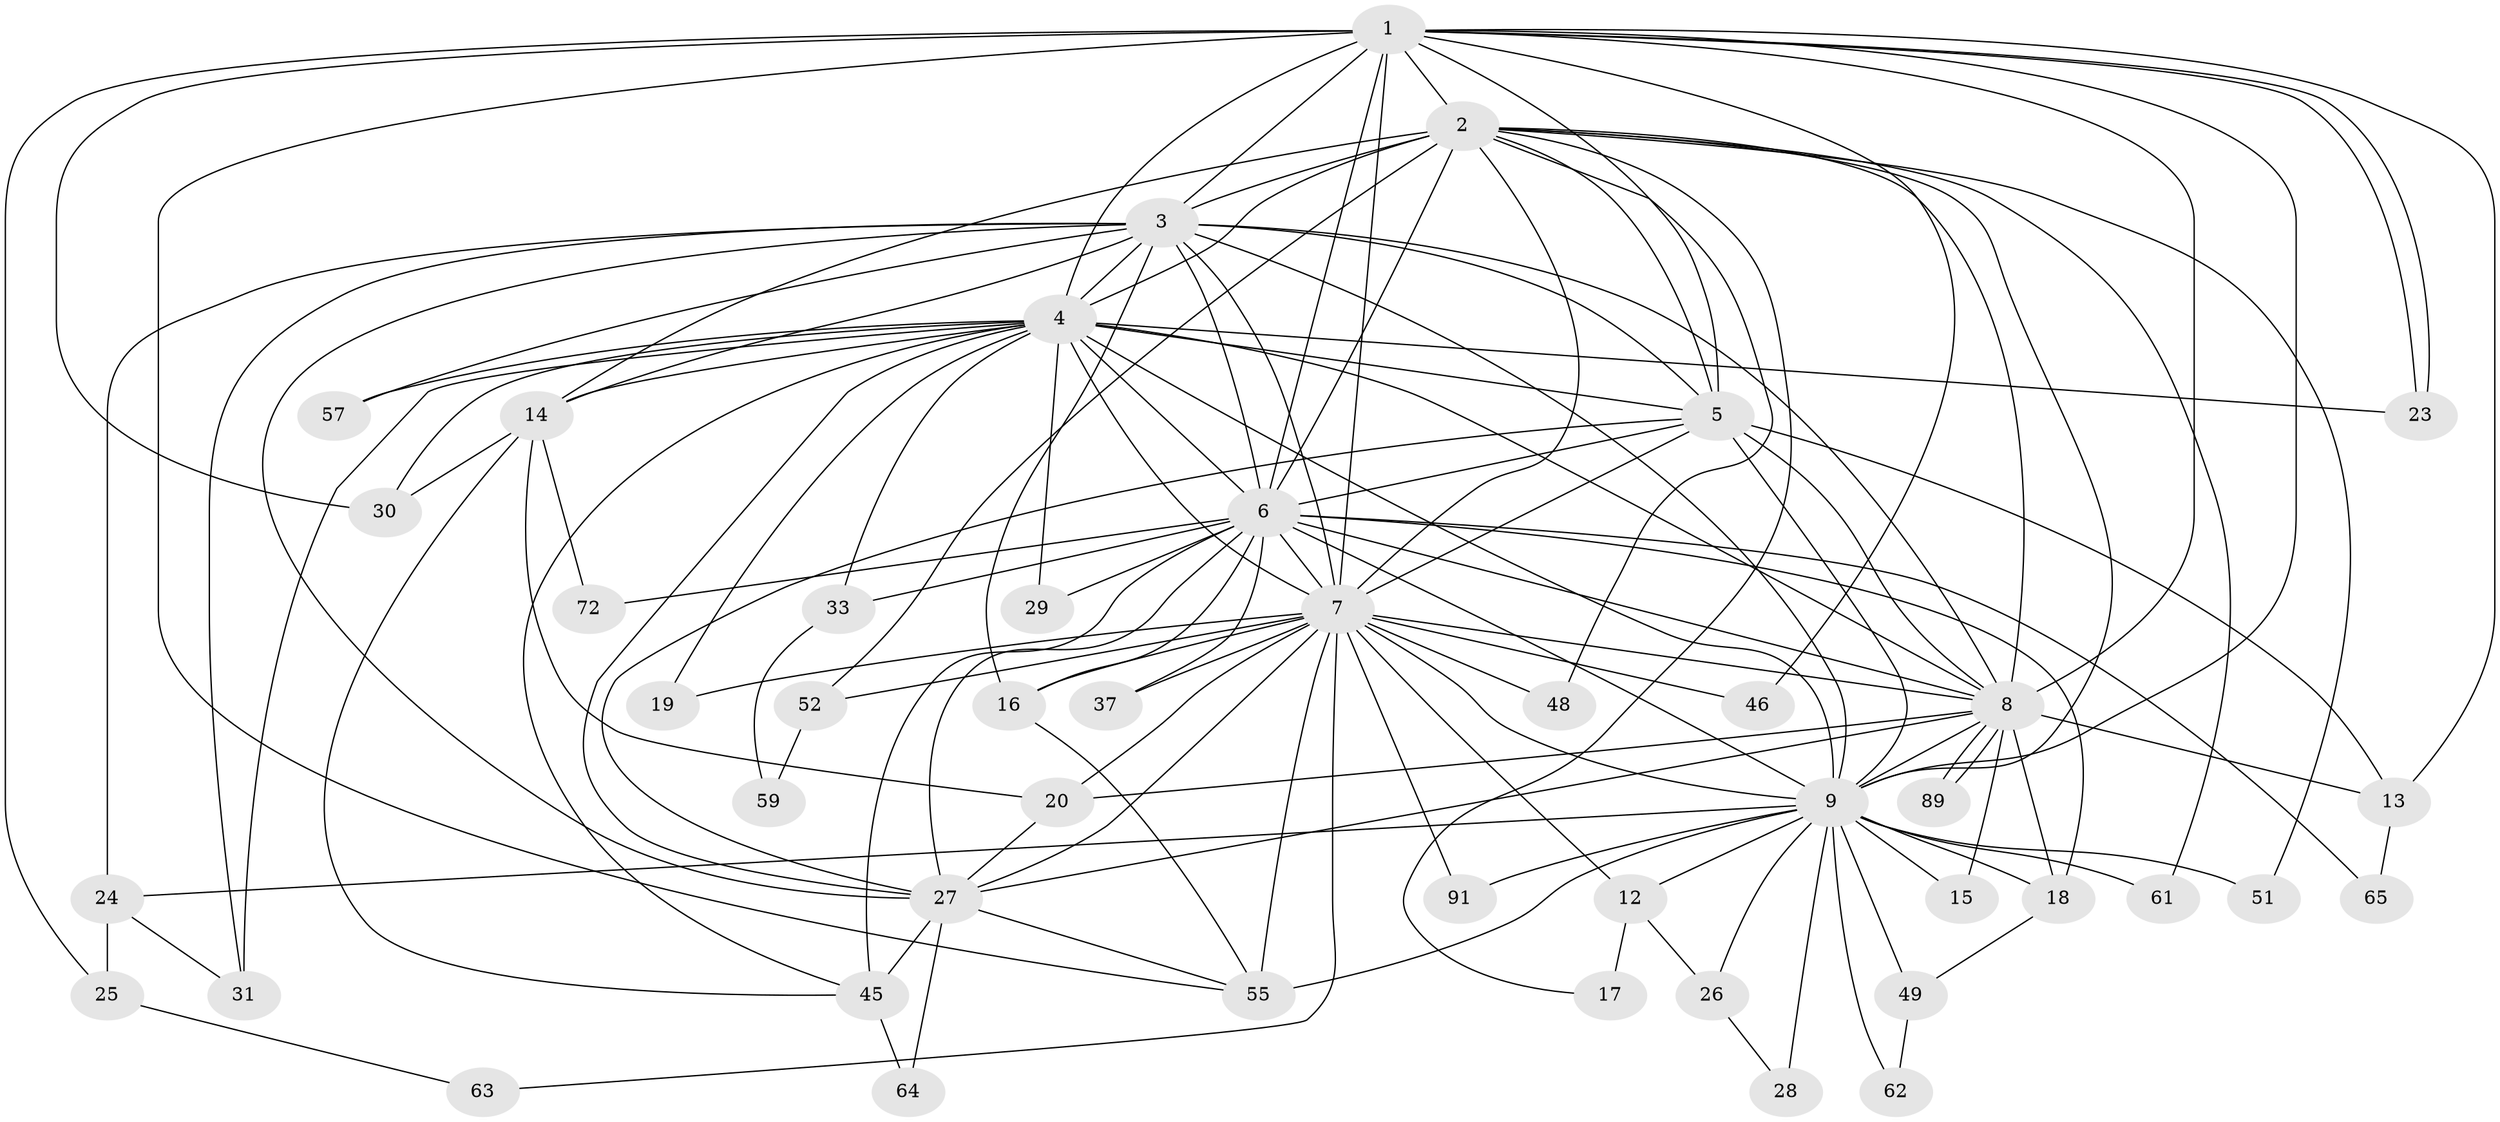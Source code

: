 // original degree distribution, {17: 0.010752688172043012, 19: 0.021505376344086023, 16: 0.010752688172043012, 24: 0.010752688172043012, 14: 0.010752688172043012, 25: 0.010752688172043012, 20: 0.010752688172043012, 27: 0.010752688172043012, 18: 0.010752688172043012, 2: 0.6129032258064516, 4: 0.0967741935483871, 5: 0.03225806451612903, 8: 0.021505376344086023, 3: 0.10752688172043011, 6: 0.021505376344086023}
// Generated by graph-tools (version 1.1) at 2025/13/03/09/25 04:13:52]
// undirected, 46 vertices, 128 edges
graph export_dot {
graph [start="1"]
  node [color=gray90,style=filled];
  1;
  2;
  3 [super="+70+78+38+41"];
  4 [super="+40+54+76+80+75+68+84+44+36+10"];
  5 [super="+50+32+21"];
  6;
  7;
  8 [super="+11+86+82+71"];
  9;
  12;
  13;
  14;
  15;
  16;
  17;
  18;
  19;
  20 [super="+39"];
  23 [super="+42"];
  24;
  25;
  26;
  27 [super="+74+34+53"];
  28 [super="+58"];
  29;
  30 [super="+35"];
  31 [super="+43"];
  33;
  37;
  45 [super="+73+56"];
  46;
  48;
  49;
  51;
  52;
  55 [super="+81+67+66"];
  57;
  59;
  61;
  62;
  63;
  64;
  65;
  72;
  89;
  91;
  1 -- 2;
  1 -- 3;
  1 -- 4 [weight=3];
  1 -- 5;
  1 -- 6;
  1 -- 7;
  1 -- 8;
  1 -- 9;
  1 -- 13;
  1 -- 23;
  1 -- 23;
  1 -- 25;
  1 -- 30;
  1 -- 46;
  1 -- 55;
  2 -- 3 [weight=4];
  2 -- 4 [weight=3];
  2 -- 5;
  2 -- 6;
  2 -- 7;
  2 -- 8;
  2 -- 9;
  2 -- 14;
  2 -- 17;
  2 -- 48;
  2 -- 51;
  2 -- 52;
  2 -- 61;
  3 -- 4 [weight=4];
  3 -- 5;
  3 -- 6;
  3 -- 7;
  3 -- 8;
  3 -- 9;
  3 -- 14 [weight=2];
  3 -- 24;
  3 -- 57;
  3 -- 31;
  3 -- 27;
  3 -- 16;
  4 -- 5 [weight=3];
  4 -- 6 [weight=2];
  4 -- 7 [weight=4];
  4 -- 8 [weight=4];
  4 -- 9 [weight=5];
  4 -- 19;
  4 -- 31 [weight=2];
  4 -- 45;
  4 -- 30 [weight=2];
  4 -- 27 [weight=3];
  4 -- 23;
  4 -- 33;
  4 -- 14;
  4 -- 57;
  4 -- 29;
  5 -- 6;
  5 -- 7 [weight=2];
  5 -- 8;
  5 -- 9;
  5 -- 13 [weight=2];
  5 -- 27;
  6 -- 7;
  6 -- 8 [weight=2];
  6 -- 9;
  6 -- 16;
  6 -- 18;
  6 -- 27;
  6 -- 29;
  6 -- 33;
  6 -- 37;
  6 -- 45;
  6 -- 65;
  6 -- 72;
  7 -- 8;
  7 -- 9;
  7 -- 12;
  7 -- 16;
  7 -- 19;
  7 -- 37;
  7 -- 46;
  7 -- 48;
  7 -- 52;
  7 -- 55 [weight=2];
  7 -- 63;
  7 -- 91;
  7 -- 27;
  7 -- 20;
  8 -- 9 [weight=2];
  8 -- 15;
  8 -- 20;
  8 -- 27;
  8 -- 89;
  8 -- 89;
  8 -- 18;
  8 -- 13;
  9 -- 12;
  9 -- 15;
  9 -- 18;
  9 -- 24;
  9 -- 26;
  9 -- 28 [weight=2];
  9 -- 49;
  9 -- 51;
  9 -- 61;
  9 -- 62;
  9 -- 91;
  9 -- 55 [weight=2];
  12 -- 17;
  12 -- 26;
  13 -- 65;
  14 -- 20;
  14 -- 30;
  14 -- 45;
  14 -- 72;
  16 -- 55;
  18 -- 49;
  20 -- 27;
  24 -- 25;
  24 -- 31;
  25 -- 63;
  26 -- 28;
  27 -- 45;
  27 -- 64;
  27 -- 55;
  33 -- 59;
  45 -- 64;
  49 -- 62;
  52 -- 59;
}
